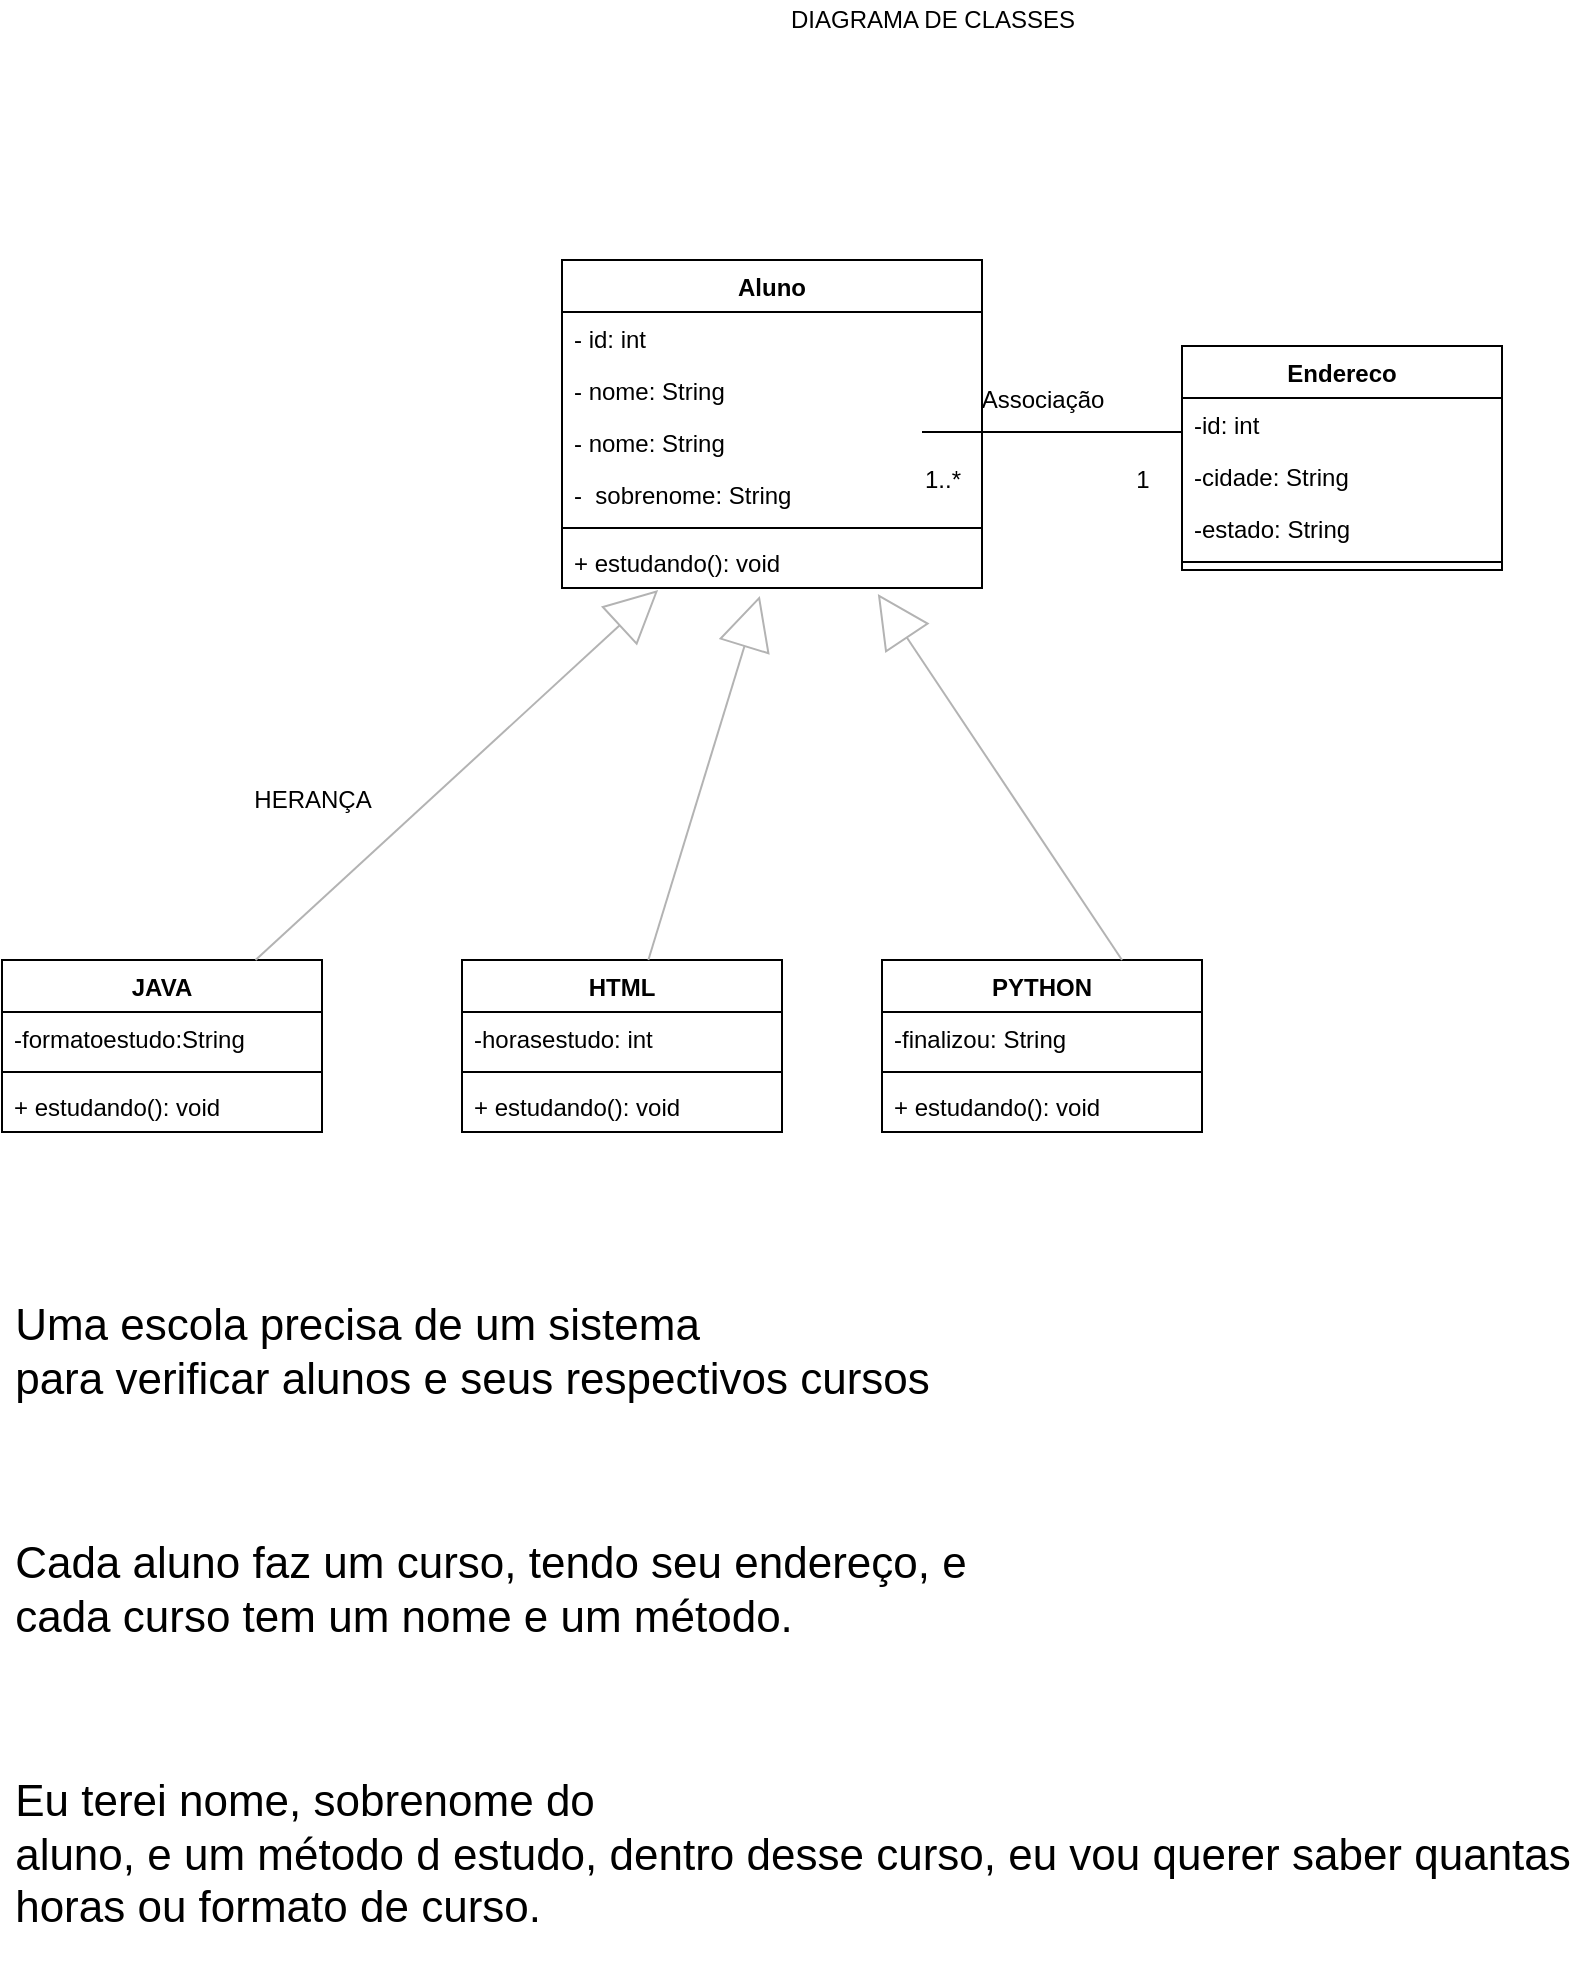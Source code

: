 <mxfile version="18.2.1" type="device"><diagram name="Page-1" id="c4acf3e9-155e-7222-9cf6-157b1a14988f"><mxGraphModel dx="1718" dy="474" grid="1" gridSize="10" guides="1" tooltips="1" connect="1" arrows="1" fold="1" page="1" pageScale="1" pageWidth="850" pageHeight="1100" background="none" math="0" shadow="0"><root><mxCell id="0"/><mxCell id="1" parent="0"/><mxCell id="l0m8O3W-oiuOF8rJxB2B-1" value="Aluno" style="swimlane;fontStyle=1;align=center;verticalAlign=top;childLayout=stackLayout;horizontal=1;startSize=26;horizontalStack=0;resizeParent=1;resizeParentMax=0;resizeLast=0;collapsible=1;marginBottom=0;" parent="1" vertex="1"><mxGeometry x="260" y="460" width="210" height="164" as="geometry"/></mxCell><mxCell id="l0m8O3W-oiuOF8rJxB2B-2" value="- id: int" style="text;strokeColor=none;fillColor=none;align=left;verticalAlign=top;spacingLeft=4;spacingRight=4;overflow=hidden;rotatable=0;points=[[0,0.5],[1,0.5]];portConstraint=eastwest;" parent="l0m8O3W-oiuOF8rJxB2B-1" vertex="1"><mxGeometry y="26" width="210" height="26" as="geometry"/></mxCell><mxCell id="l0m8O3W-oiuOF8rJxB2B-38" value="- nome: String" style="text;strokeColor=none;fillColor=none;align=left;verticalAlign=top;spacingLeft=4;spacingRight=4;overflow=hidden;rotatable=0;points=[[0,0.5],[1,0.5]];portConstraint=eastwest;" parent="l0m8O3W-oiuOF8rJxB2B-1" vertex="1"><mxGeometry y="52" width="210" height="26" as="geometry"/></mxCell><mxCell id="l0m8O3W-oiuOF8rJxB2B-6" value="- nome: String" style="text;strokeColor=none;fillColor=none;align=left;verticalAlign=top;spacingLeft=4;spacingRight=4;overflow=hidden;rotatable=0;points=[[0,0.5],[1,0.5]];portConstraint=eastwest;" parent="l0m8O3W-oiuOF8rJxB2B-1" vertex="1"><mxGeometry y="78" width="210" height="26" as="geometry"/></mxCell><mxCell id="l0m8O3W-oiuOF8rJxB2B-7" value="-  sobrenome: String" style="text;strokeColor=none;fillColor=none;align=left;verticalAlign=top;spacingLeft=4;spacingRight=4;overflow=hidden;rotatable=0;points=[[0,0.5],[1,0.5]];portConstraint=eastwest;" parent="l0m8O3W-oiuOF8rJxB2B-1" vertex="1"><mxGeometry y="104" width="210" height="26" as="geometry"/></mxCell><mxCell id="l0m8O3W-oiuOF8rJxB2B-3" value="" style="line;strokeWidth=1;fillColor=none;align=left;verticalAlign=middle;spacingTop=-1;spacingLeft=3;spacingRight=3;rotatable=0;labelPosition=right;points=[];portConstraint=eastwest;" parent="l0m8O3W-oiuOF8rJxB2B-1" vertex="1"><mxGeometry y="130" width="210" height="8" as="geometry"/></mxCell><mxCell id="l0m8O3W-oiuOF8rJxB2B-4" value="+ estudando(): void" style="text;strokeColor=none;fillColor=none;align=left;verticalAlign=top;spacingLeft=4;spacingRight=4;overflow=hidden;rotatable=0;points=[[0,0.5],[1,0.5]];portConstraint=eastwest;" parent="l0m8O3W-oiuOF8rJxB2B-1" vertex="1"><mxGeometry y="138" width="210" height="26" as="geometry"/></mxCell><mxCell id="l0m8O3W-oiuOF8rJxB2B-5" value="DIAGRAMA DE CLASSES" style="text;html=1;align=center;verticalAlign=middle;resizable=0;points=[];autosize=1;strokeColor=none;fillColor=none;" parent="1" vertex="1"><mxGeometry x="365" y="330" width="160" height="20" as="geometry"/></mxCell><mxCell id="l0m8O3W-oiuOF8rJxB2B-9" value="" style="line;strokeWidth=1;fillColor=none;align=left;verticalAlign=middle;spacingTop=-1;spacingLeft=3;spacingRight=3;rotatable=0;labelPosition=right;points=[];portConstraint=eastwest;" parent="1" vertex="1"><mxGeometry x="440" y="542" width="130" height="8" as="geometry"/></mxCell><mxCell id="l0m8O3W-oiuOF8rJxB2B-10" value="Endereco" style="swimlane;fontStyle=1;align=center;verticalAlign=top;childLayout=stackLayout;horizontal=1;startSize=26;horizontalStack=0;resizeParent=1;resizeParentMax=0;resizeLast=0;collapsible=1;marginBottom=0;" parent="1" vertex="1"><mxGeometry x="570" y="503" width="160" height="112" as="geometry"/></mxCell><mxCell id="l0m8O3W-oiuOF8rJxB2B-11" value="-id: int" style="text;strokeColor=none;fillColor=none;align=left;verticalAlign=top;spacingLeft=4;spacingRight=4;overflow=hidden;rotatable=0;points=[[0,0.5],[1,0.5]];portConstraint=eastwest;" parent="l0m8O3W-oiuOF8rJxB2B-10" vertex="1"><mxGeometry y="26" width="160" height="26" as="geometry"/></mxCell><mxCell id="l0m8O3W-oiuOF8rJxB2B-14" value="-cidade: String" style="text;strokeColor=none;fillColor=none;align=left;verticalAlign=top;spacingLeft=4;spacingRight=4;overflow=hidden;rotatable=0;points=[[0,0.5],[1,0.5]];portConstraint=eastwest;" parent="l0m8O3W-oiuOF8rJxB2B-10" vertex="1"><mxGeometry y="52" width="160" height="26" as="geometry"/></mxCell><mxCell id="l0m8O3W-oiuOF8rJxB2B-15" value="-estado: String" style="text;strokeColor=none;fillColor=none;align=left;verticalAlign=top;spacingLeft=4;spacingRight=4;overflow=hidden;rotatable=0;points=[[0,0.5],[1,0.5]];portConstraint=eastwest;" parent="l0m8O3W-oiuOF8rJxB2B-10" vertex="1"><mxGeometry y="78" width="160" height="26" as="geometry"/></mxCell><mxCell id="l0m8O3W-oiuOF8rJxB2B-12" value="" style="line;strokeWidth=1;fillColor=none;align=left;verticalAlign=middle;spacingTop=-1;spacingLeft=3;spacingRight=3;rotatable=0;labelPosition=right;points=[];portConstraint=eastwest;" parent="l0m8O3W-oiuOF8rJxB2B-10" vertex="1"><mxGeometry y="104" width="160" height="8" as="geometry"/></mxCell><mxCell id="l0m8O3W-oiuOF8rJxB2B-16" value="Associação" style="text;html=1;align=center;verticalAlign=middle;resizable=0;points=[];autosize=1;strokeColor=none;fillColor=none;" parent="1" vertex="1"><mxGeometry x="460" y="520" width="80" height="20" as="geometry"/></mxCell><mxCell id="l0m8O3W-oiuOF8rJxB2B-17" value="1..*" style="text;html=1;align=center;verticalAlign=middle;resizable=0;points=[];autosize=1;strokeColor=none;fillColor=none;" parent="1" vertex="1"><mxGeometry x="435" y="560" width="30" height="20" as="geometry"/></mxCell><mxCell id="l0m8O3W-oiuOF8rJxB2B-18" value="1" style="text;html=1;align=center;verticalAlign=middle;resizable=0;points=[];autosize=1;strokeColor=none;fillColor=none;" parent="1" vertex="1"><mxGeometry x="540" y="560" width="20" height="20" as="geometry"/></mxCell><mxCell id="l0m8O3W-oiuOF8rJxB2B-19" value="HTML" style="swimlane;fontStyle=1;align=center;verticalAlign=top;childLayout=stackLayout;horizontal=1;startSize=26;horizontalStack=0;resizeParent=1;resizeParentMax=0;resizeLast=0;collapsible=1;marginBottom=0;" parent="1" vertex="1"><mxGeometry x="210" y="810" width="160" height="86" as="geometry"/></mxCell><mxCell id="l0m8O3W-oiuOF8rJxB2B-20" value="-horasestudo: int" style="text;strokeColor=none;fillColor=none;align=left;verticalAlign=top;spacingLeft=4;spacingRight=4;overflow=hidden;rotatable=0;points=[[0,0.5],[1,0.5]];portConstraint=eastwest;" parent="l0m8O3W-oiuOF8rJxB2B-19" vertex="1"><mxGeometry y="26" width="160" height="26" as="geometry"/></mxCell><mxCell id="l0m8O3W-oiuOF8rJxB2B-21" value="" style="line;strokeWidth=1;fillColor=none;align=left;verticalAlign=middle;spacingTop=-1;spacingLeft=3;spacingRight=3;rotatable=0;labelPosition=right;points=[];portConstraint=eastwest;" parent="l0m8O3W-oiuOF8rJxB2B-19" vertex="1"><mxGeometry y="52" width="160" height="8" as="geometry"/></mxCell><mxCell id="l0m8O3W-oiuOF8rJxB2B-22" value="+ estudando(): void" style="text;strokeColor=none;fillColor=none;align=left;verticalAlign=top;spacingLeft=4;spacingRight=4;overflow=hidden;rotatable=0;points=[[0,0.5],[1,0.5]];portConstraint=eastwest;" parent="l0m8O3W-oiuOF8rJxB2B-19" vertex="1"><mxGeometry y="60" width="160" height="26" as="geometry"/></mxCell><mxCell id="l0m8O3W-oiuOF8rJxB2B-23" value="PYTHON" style="swimlane;fontStyle=1;align=center;verticalAlign=top;childLayout=stackLayout;horizontal=1;startSize=26;horizontalStack=0;resizeParent=1;resizeParentMax=0;resizeLast=0;collapsible=1;marginBottom=0;" parent="1" vertex="1"><mxGeometry x="420" y="810" width="160" height="86" as="geometry"/></mxCell><mxCell id="l0m8O3W-oiuOF8rJxB2B-24" value="-finalizou: String" style="text;strokeColor=none;fillColor=none;align=left;verticalAlign=top;spacingLeft=4;spacingRight=4;overflow=hidden;rotatable=0;points=[[0,0.5],[1,0.5]];portConstraint=eastwest;" parent="l0m8O3W-oiuOF8rJxB2B-23" vertex="1"><mxGeometry y="26" width="160" height="26" as="geometry"/></mxCell><mxCell id="l0m8O3W-oiuOF8rJxB2B-25" value="" style="line;strokeWidth=1;fillColor=none;align=left;verticalAlign=middle;spacingTop=-1;spacingLeft=3;spacingRight=3;rotatable=0;labelPosition=right;points=[];portConstraint=eastwest;" parent="l0m8O3W-oiuOF8rJxB2B-23" vertex="1"><mxGeometry y="52" width="160" height="8" as="geometry"/></mxCell><mxCell id="l0m8O3W-oiuOF8rJxB2B-26" value="+ estudando(): void" style="text;strokeColor=none;fillColor=none;align=left;verticalAlign=top;spacingLeft=4;spacingRight=4;overflow=hidden;rotatable=0;points=[[0,0.5],[1,0.5]];portConstraint=eastwest;" parent="l0m8O3W-oiuOF8rJxB2B-23" vertex="1"><mxGeometry y="60" width="160" height="26" as="geometry"/></mxCell><mxCell id="l0m8O3W-oiuOF8rJxB2B-27" value="JAVA" style="swimlane;fontStyle=1;align=center;verticalAlign=top;childLayout=stackLayout;horizontal=1;startSize=26;horizontalStack=0;resizeParent=1;resizeParentMax=0;resizeLast=0;collapsible=1;marginBottom=0;" parent="1" vertex="1"><mxGeometry x="-20" y="810" width="160" height="86" as="geometry"/></mxCell><mxCell id="l0m8O3W-oiuOF8rJxB2B-28" value="-formatoestudo:String" style="text;strokeColor=none;fillColor=none;align=left;verticalAlign=top;spacingLeft=4;spacingRight=4;overflow=hidden;rotatable=0;points=[[0,0.5],[1,0.5]];portConstraint=eastwest;" parent="l0m8O3W-oiuOF8rJxB2B-27" vertex="1"><mxGeometry y="26" width="160" height="26" as="geometry"/></mxCell><mxCell id="l0m8O3W-oiuOF8rJxB2B-29" value="" style="line;strokeWidth=1;fillColor=none;align=left;verticalAlign=middle;spacingTop=-1;spacingLeft=3;spacingRight=3;rotatable=0;labelPosition=right;points=[];portConstraint=eastwest;" parent="l0m8O3W-oiuOF8rJxB2B-27" vertex="1"><mxGeometry y="52" width="160" height="8" as="geometry"/></mxCell><mxCell id="l0m8O3W-oiuOF8rJxB2B-30" value="+ estudando(): void" style="text;strokeColor=none;fillColor=none;align=left;verticalAlign=top;spacingLeft=4;spacingRight=4;overflow=hidden;rotatable=0;points=[[0,0.5],[1,0.5]];portConstraint=eastwest;" parent="l0m8O3W-oiuOF8rJxB2B-27" vertex="1"><mxGeometry y="60" width="160" height="26" as="geometry"/></mxCell><mxCell id="l0m8O3W-oiuOF8rJxB2B-31" value="HERANÇA" style="text;html=1;align=center;verticalAlign=middle;resizable=0;points=[];autosize=1;strokeColor=none;fillColor=none;" parent="1" vertex="1"><mxGeometry x="100" y="720" width="70" height="20" as="geometry"/></mxCell><mxCell id="l0m8O3W-oiuOF8rJxB2B-36" value="" style="endArrow=block;endFill=0;endSize=24;html=1;rounded=0;strokeColor=#B3B3B3;strokeWidth=1;entryX=0.471;entryY=1.154;entryDx=0;entryDy=0;entryPerimeter=0;" parent="1" source="l0m8O3W-oiuOF8rJxB2B-19" target="l0m8O3W-oiuOF8rJxB2B-4" edge="1"><mxGeometry width="160" relative="1" as="geometry"><mxPoint x="150" y="645" as="sourcePoint"/><mxPoint x="240" y="641" as="targetPoint"/><Array as="points"/></mxGeometry></mxCell><mxCell id="l0m8O3W-oiuOF8rJxB2B-37" value="" style="endArrow=block;endFill=0;endSize=24;html=1;rounded=0;strokeColor=#B3B3B3;strokeWidth=1;entryX=0.752;entryY=1.115;entryDx=0;entryDy=0;entryPerimeter=0;exitX=0.75;exitY=0;exitDx=0;exitDy=0;" parent="1" source="l0m8O3W-oiuOF8rJxB2B-23" target="l0m8O3W-oiuOF8rJxB2B-4" edge="1"><mxGeometry width="160" relative="1" as="geometry"><mxPoint x="150" y="778" as="sourcePoint"/><mxPoint x="230" y="640" as="targetPoint"/></mxGeometry></mxCell><mxCell id="l0m8O3W-oiuOF8rJxB2B-39" value="" style="endArrow=block;endFill=0;endSize=24;html=1;rounded=0;strokeColor=#B3B3B3;strokeWidth=1;entryX=0.229;entryY=1.038;entryDx=0;entryDy=0;entryPerimeter=0;" parent="1" source="l0m8O3W-oiuOF8rJxB2B-27" target="l0m8O3W-oiuOF8rJxB2B-4" edge="1"><mxGeometry width="160" relative="1" as="geometry"><mxPoint x="100.005" y="800" as="sourcePoint"/><mxPoint x="207.31" y="654.004" as="targetPoint"/><Array as="points"/></mxGeometry></mxCell><mxCell id="l0m8O3W-oiuOF8rJxB2B-40" value="&lt;p style=&quot;margin: 0cm 0cm 10pt; text-align: justify; font-size: 22px;&quot;&gt;&lt;font style=&quot;font-size: 22px;&quot;&gt;&lt;span style=&quot;font-family: Arial, sans-serif;&quot;&gt;Uma escola precisa de um sistema&lt;br&gt;para verificar alunos e seus respectivos cursos&lt;/span&gt;&lt;/font&gt;&lt;/p&gt;&lt;font style=&quot;font-size: 22px;&quot;&gt;&lt;br&gt;&lt;br&gt;&lt;/font&gt;&lt;p style=&quot;margin: 0cm 0cm 10pt; text-align: justify; font-size: 22px;&quot;&gt;&lt;span style=&quot;font-family: Arial, sans-serif;&quot;&gt;&lt;font style=&quot;font-size: 22px;&quot;&gt;Cada aluno faz um curso, tendo seu endereço, e&lt;br&gt;cada curso tem um nome e um método.&lt;/font&gt;&lt;/span&gt;&lt;/p&gt;&lt;font style=&quot;font-size: 22px;&quot;&gt;&lt;br&gt;&lt;br&gt;&lt;/font&gt;&lt;p style=&quot;margin: 0cm 0cm 10pt; text-align: justify; font-size: 22px;&quot;&gt;&lt;span style=&quot;font-family: Arial, sans-serif;&quot;&gt;&lt;font style=&quot;font-size: 22px;&quot;&gt;Eu terei nome, sobrenome do&lt;br&gt;aluno, e um método d estudo, dentro desse curso, eu vou querer saber quantas&lt;br&gt;horas ou formato de curso.&amp;nbsp;&amp;nbsp;&lt;/font&gt;&lt;/span&gt;&lt;/p&gt;" style="text;html=1;align=center;verticalAlign=middle;resizable=0;points=[];autosize=1;strokeColor=none;fillColor=none;" parent="1" vertex="1"><mxGeometry x="-20" y="1040" width="790" height="210" as="geometry"/></mxCell></root></mxGraphModel></diagram></mxfile>